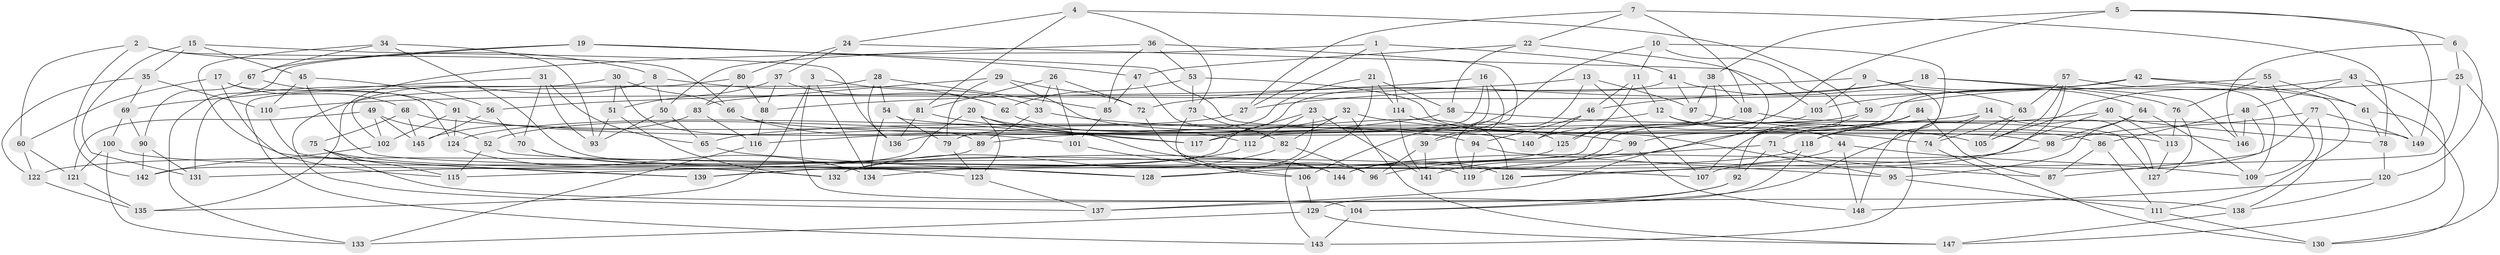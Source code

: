 // coarse degree distribution, {8: 0.0673076923076923, 6: 0.18269230769230768, 13: 0.009615384615384616, 4: 0.7115384615384616, 7: 0.009615384615384616, 5: 0.009615384615384616, 11: 0.009615384615384616}
// Generated by graph-tools (version 1.1) at 2025/20/03/04/25 18:20:40]
// undirected, 149 vertices, 298 edges
graph export_dot {
graph [start="1"]
  node [color=gray90,style=filled];
  1;
  2;
  3;
  4;
  5;
  6;
  7;
  8;
  9;
  10;
  11;
  12;
  13;
  14;
  15;
  16;
  17;
  18;
  19;
  20;
  21;
  22;
  23;
  24;
  25;
  26;
  27;
  28;
  29;
  30;
  31;
  32;
  33;
  34;
  35;
  36;
  37;
  38;
  39;
  40;
  41;
  42;
  43;
  44;
  45;
  46;
  47;
  48;
  49;
  50;
  51;
  52;
  53;
  54;
  55;
  56;
  57;
  58;
  59;
  60;
  61;
  62;
  63;
  64;
  65;
  66;
  67;
  68;
  69;
  70;
  71;
  72;
  73;
  74;
  75;
  76;
  77;
  78;
  79;
  80;
  81;
  82;
  83;
  84;
  85;
  86;
  87;
  88;
  89;
  90;
  91;
  92;
  93;
  94;
  95;
  96;
  97;
  98;
  99;
  100;
  101;
  102;
  103;
  104;
  105;
  106;
  107;
  108;
  109;
  110;
  111;
  112;
  113;
  114;
  115;
  116;
  117;
  118;
  119;
  120;
  121;
  122;
  123;
  124;
  125;
  126;
  127;
  128;
  129;
  130;
  131;
  132;
  133;
  134;
  135;
  136;
  137;
  138;
  139;
  140;
  141;
  142;
  143;
  144;
  145;
  146;
  147;
  148;
  149;
  1 -- 41;
  1 -- 135;
  1 -- 27;
  1 -- 114;
  2 -- 66;
  2 -- 60;
  2 -- 142;
  2 -- 8;
  3 -- 135;
  3 -- 134;
  3 -- 33;
  3 -- 104;
  4 -- 73;
  4 -- 59;
  4 -- 81;
  4 -- 24;
  5 -- 38;
  5 -- 125;
  5 -- 149;
  5 -- 6;
  6 -- 25;
  6 -- 146;
  6 -- 120;
  7 -- 108;
  7 -- 22;
  7 -- 78;
  7 -- 27;
  8 -- 62;
  8 -- 50;
  8 -- 137;
  9 -- 148;
  9 -- 27;
  9 -- 103;
  9 -- 64;
  10 -- 104;
  10 -- 92;
  10 -- 11;
  10 -- 106;
  11 -- 125;
  11 -- 46;
  11 -- 12;
  12 -- 44;
  12 -- 65;
  12 -- 86;
  13 -- 107;
  13 -- 97;
  13 -- 119;
  13 -- 56;
  14 -- 89;
  14 -- 143;
  14 -- 127;
  14 -- 74;
  15 -- 136;
  15 -- 131;
  15 -- 35;
  15 -- 45;
  16 -- 112;
  16 -- 88;
  16 -- 117;
  16 -- 39;
  17 -- 124;
  17 -- 68;
  17 -- 115;
  17 -- 60;
  18 -- 76;
  18 -- 72;
  18 -- 46;
  18 -- 146;
  19 -- 47;
  19 -- 133;
  19 -- 67;
  19 -- 146;
  20 -- 140;
  20 -- 144;
  20 -- 142;
  20 -- 123;
  21 -- 58;
  21 -- 143;
  21 -- 114;
  21 -- 79;
  22 -- 137;
  22 -- 47;
  22 -- 58;
  23 -- 112;
  23 -- 128;
  23 -- 141;
  23 -- 117;
  24 -- 37;
  24 -- 103;
  24 -- 80;
  25 -- 130;
  25 -- 59;
  25 -- 126;
  26 -- 101;
  26 -- 72;
  26 -- 81;
  26 -- 33;
  27 -- 124;
  28 -- 54;
  28 -- 85;
  28 -- 136;
  28 -- 143;
  29 -- 140;
  29 -- 79;
  29 -- 72;
  29 -- 83;
  30 -- 66;
  30 -- 131;
  30 -- 51;
  30 -- 89;
  31 -- 70;
  31 -- 69;
  31 -- 65;
  31 -- 93;
  32 -- 82;
  32 -- 147;
  32 -- 52;
  32 -- 74;
  33 -- 89;
  33 -- 99;
  34 -- 67;
  34 -- 119;
  34 -- 139;
  34 -- 93;
  35 -- 69;
  35 -- 110;
  35 -- 122;
  36 -- 53;
  36 -- 39;
  36 -- 85;
  36 -- 50;
  37 -- 62;
  37 -- 51;
  37 -- 88;
  38 -- 97;
  38 -- 108;
  38 -- 136;
  39 -- 141;
  39 -- 96;
  40 -- 118;
  40 -- 113;
  40 -- 78;
  40 -- 134;
  41 -- 97;
  41 -- 115;
  41 -- 63;
  42 -- 111;
  42 -- 110;
  42 -- 61;
  42 -- 99;
  43 -- 48;
  43 -- 105;
  43 -- 147;
  43 -- 149;
  44 -- 148;
  44 -- 109;
  44 -- 126;
  45 -- 56;
  45 -- 110;
  45 -- 128;
  46 -- 94;
  46 -- 140;
  47 -- 126;
  47 -- 85;
  48 -- 146;
  48 -- 86;
  48 -- 87;
  49 -- 52;
  49 -- 102;
  49 -- 145;
  49 -- 121;
  50 -- 65;
  50 -- 93;
  51 -- 132;
  51 -- 93;
  52 -- 115;
  52 -- 107;
  53 -- 62;
  53 -- 73;
  53 -- 95;
  54 -- 117;
  54 -- 134;
  54 -- 79;
  55 -- 109;
  55 -- 61;
  55 -- 76;
  55 -- 103;
  56 -- 145;
  56 -- 70;
  57 -- 105;
  57 -- 119;
  57 -- 109;
  57 -- 63;
  58 -- 116;
  58 -- 105;
  59 -- 71;
  59 -- 144;
  60 -- 122;
  60 -- 121;
  61 -- 78;
  61 -- 130;
  62 -- 112;
  63 -- 74;
  63 -- 105;
  64 -- 95;
  64 -- 109;
  64 -- 98;
  65 -- 128;
  66 -- 98;
  66 -- 101;
  67 -- 90;
  67 -- 91;
  68 -- 94;
  68 -- 145;
  68 -- 75;
  69 -- 100;
  69 -- 90;
  70 -- 144;
  70 -- 123;
  71 -- 87;
  71 -- 92;
  71 -- 128;
  72 -- 96;
  73 -- 82;
  73 -- 106;
  74 -- 130;
  75 -- 132;
  75 -- 115;
  75 -- 138;
  76 -- 113;
  76 -- 127;
  77 -- 138;
  77 -- 107;
  77 -- 149;
  77 -- 98;
  78 -- 120;
  79 -- 123;
  80 -- 88;
  80 -- 83;
  80 -- 102;
  81 -- 117;
  81 -- 136;
  82 -- 96;
  82 -- 132;
  83 -- 116;
  83 -- 145;
  84 -- 96;
  84 -- 87;
  84 -- 118;
  84 -- 107;
  85 -- 101;
  86 -- 111;
  86 -- 87;
  88 -- 116;
  89 -- 131;
  90 -- 131;
  90 -- 142;
  91 -- 149;
  91 -- 102;
  91 -- 124;
  92 -- 137;
  92 -- 104;
  94 -- 95;
  94 -- 119;
  95 -- 111;
  97 -- 113;
  98 -- 144;
  99 -- 141;
  99 -- 148;
  100 -- 133;
  100 -- 126;
  100 -- 121;
  101 -- 106;
  102 -- 142;
  103 -- 139;
  104 -- 143;
  106 -- 129;
  108 -- 140;
  108 -- 127;
  110 -- 139;
  111 -- 130;
  112 -- 139;
  113 -- 127;
  114 -- 125;
  114 -- 141;
  116 -- 133;
  118 -- 129;
  118 -- 122;
  120 -- 148;
  120 -- 138;
  121 -- 135;
  122 -- 135;
  123 -- 137;
  124 -- 134;
  125 -- 132;
  129 -- 133;
  129 -- 147;
  138 -- 147;
}
